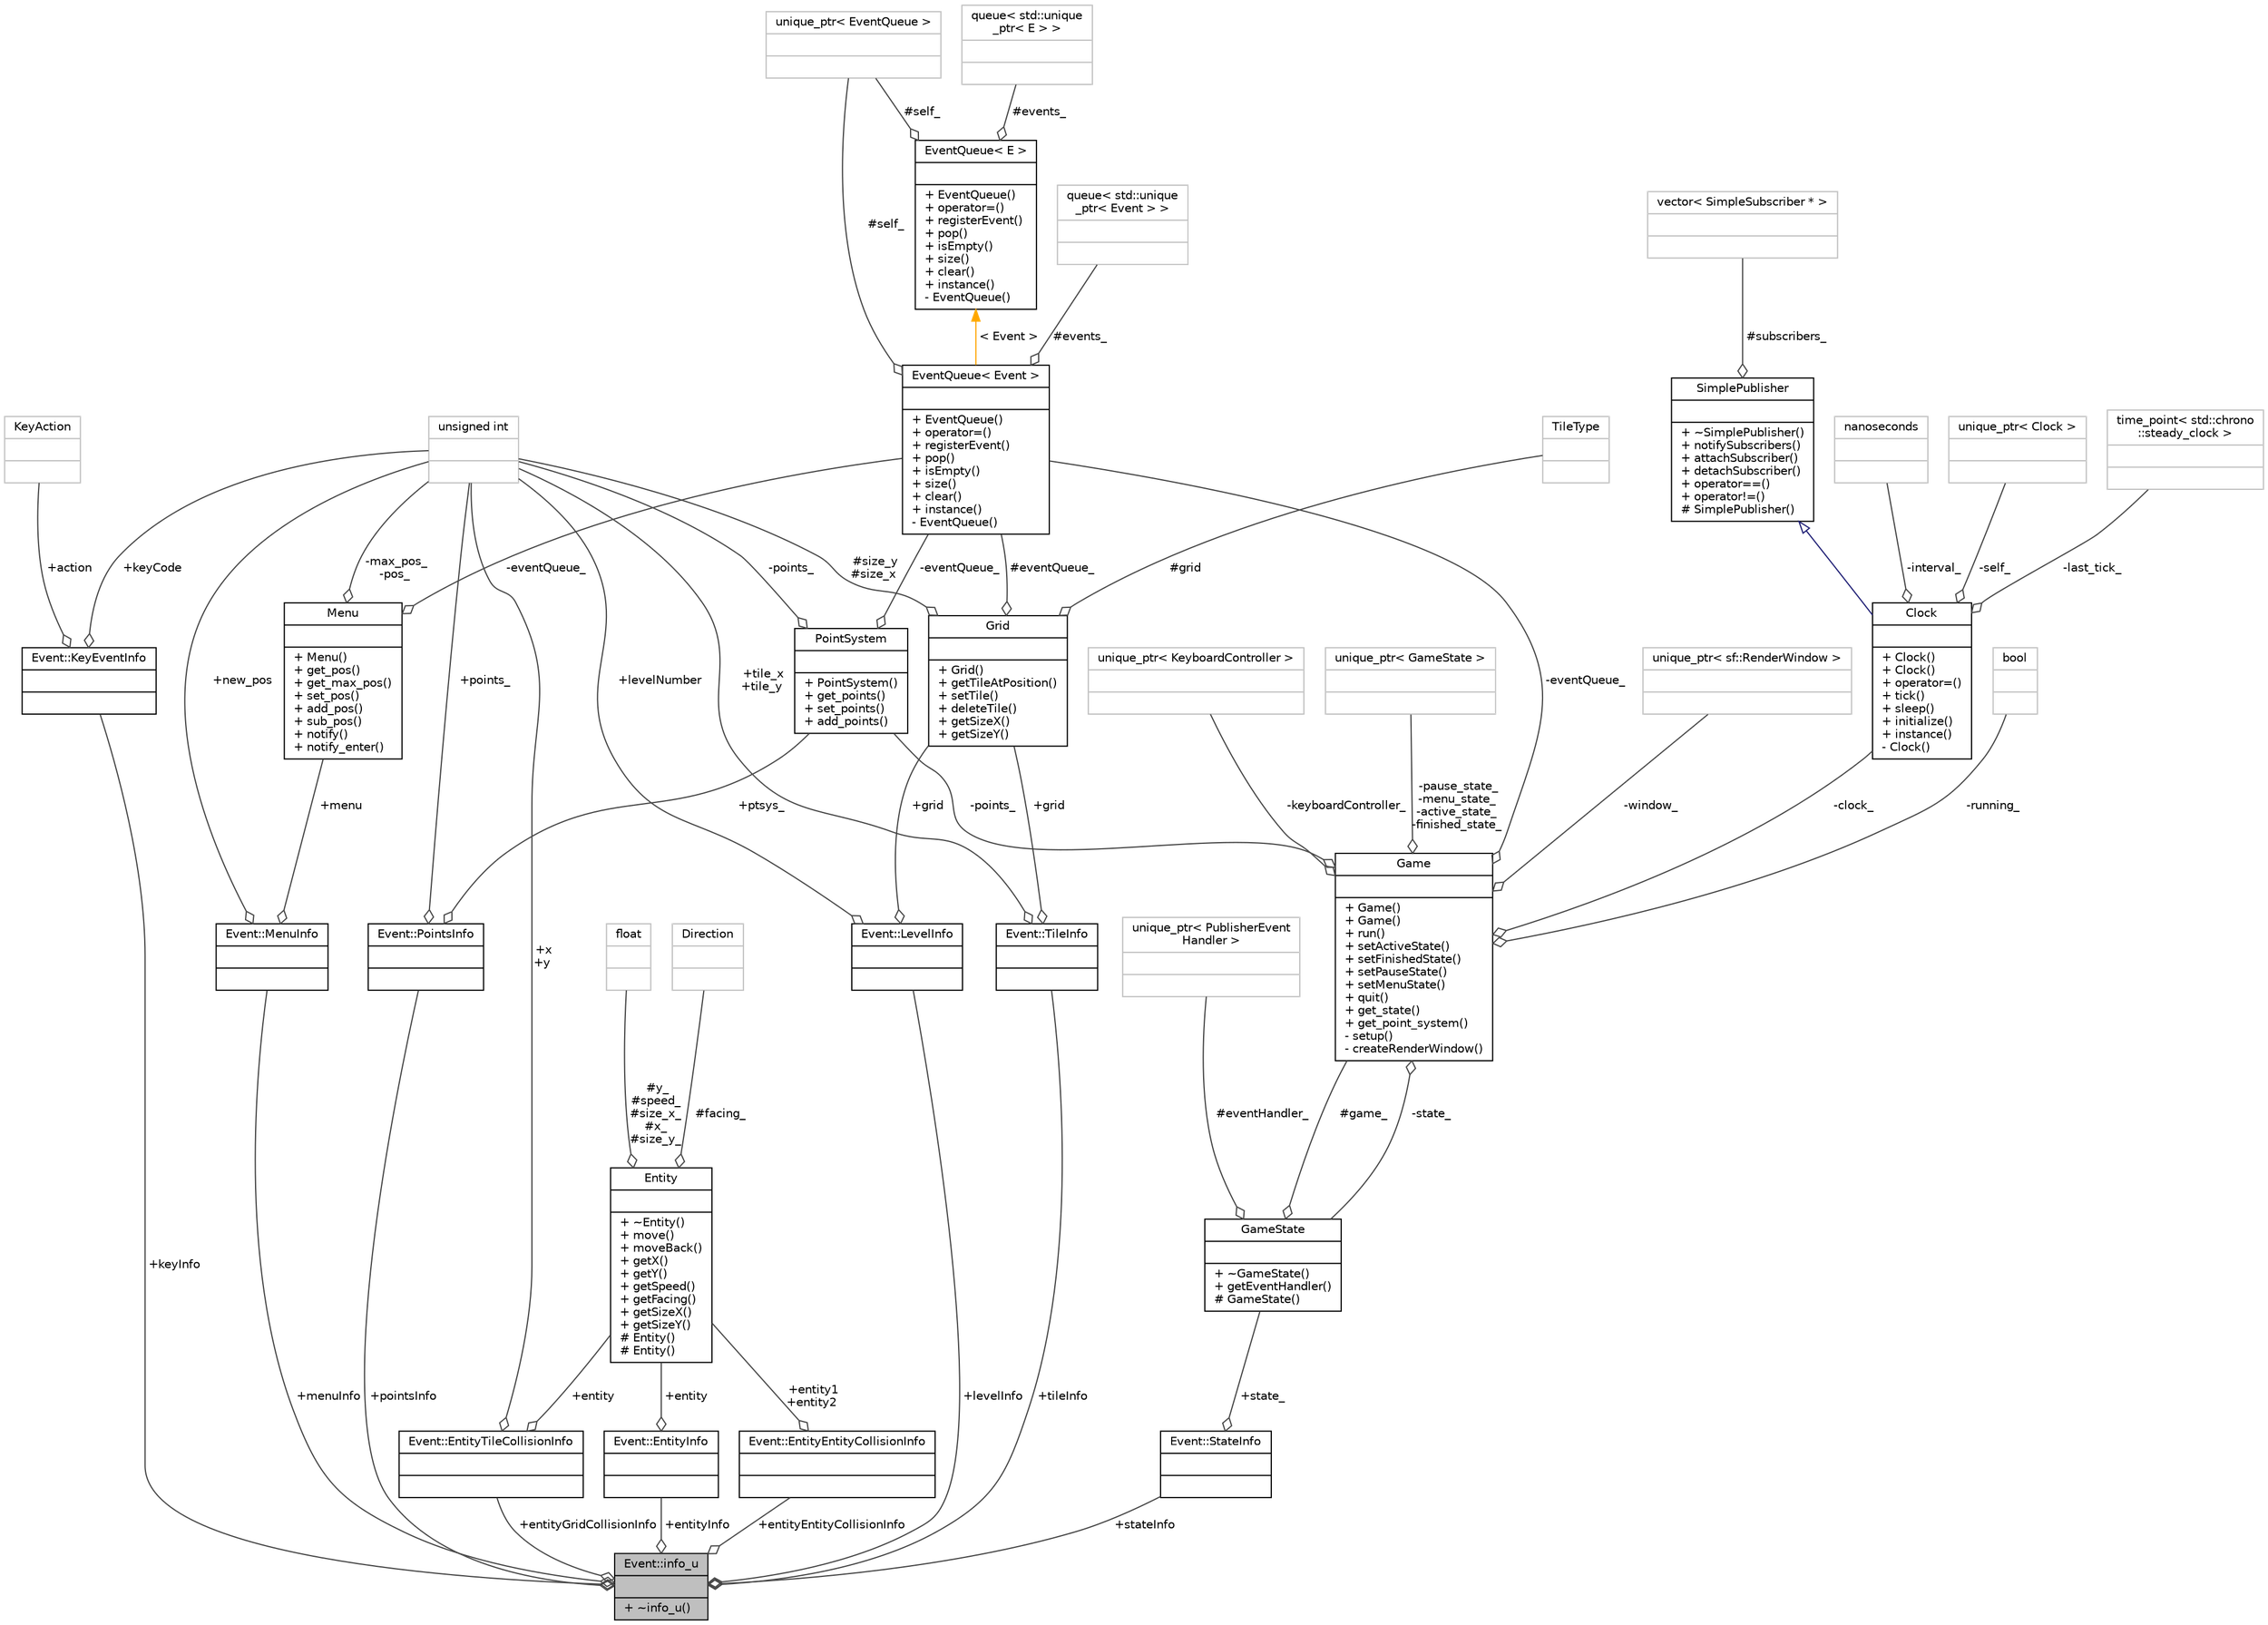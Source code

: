 digraph "Event::info_u"
{
 // INTERACTIVE_SVG=YES
 // LATEX_PDF_SIZE
  bgcolor="transparent";
  edge [fontname="Helvetica",fontsize="10",labelfontname="Helvetica",labelfontsize="10"];
  node [fontname="Helvetica",fontsize="10",shape=record];
  Node1 [label="{Event::info_u\n||+ ~info_u()\l}",height=0.2,width=0.4,color="black", fillcolor="grey75", style="filled", fontcolor="black",tooltip=" "];
  Node2 -> Node1 [color="grey25",fontsize="10",style="solid",label=" +menuInfo" ,arrowhead="odiamond",fontname="Helvetica"];
  Node2 [label="{Event::MenuInfo\n||}",height=0.2,width=0.4,color="black",URL="$struct_event_1_1_menu_info.html",tooltip=" "];
  Node3 -> Node2 [color="grey25",fontsize="10",style="solid",label=" +new_pos" ,arrowhead="odiamond",fontname="Helvetica"];
  Node3 [label="{unsigned int\n||}",height=0.2,width=0.4,color="grey75",tooltip=" "];
  Node4 -> Node2 [color="grey25",fontsize="10",style="solid",label=" +menu" ,arrowhead="odiamond",fontname="Helvetica"];
  Node4 [label="{Menu\n||+ Menu()\l+ get_pos()\l+ get_max_pos()\l+ set_pos()\l+ add_pos()\l+ sub_pos()\l+ notify()\l+ notify_enter()\l}",height=0.2,width=0.4,color="black",URL="$class_menu.html",tooltip=" "];
  Node5 -> Node4 [color="grey25",fontsize="10",style="solid",label=" -eventQueue_" ,arrowhead="odiamond",fontname="Helvetica"];
  Node5 [label="{EventQueue\< Event \>\n||+ EventQueue()\l+ operator=()\l+ registerEvent()\l+ pop()\l+ isEmpty()\l+ size()\l+ clear()\l+ instance()\l- EventQueue()\l}",height=0.2,width=0.4,color="black",URL="$class_event_queue.html",tooltip=" "];
  Node6 -> Node5 [color="grey25",fontsize="10",style="solid",label=" #events_" ,arrowhead="odiamond",fontname="Helvetica"];
  Node6 [label="{queue\< std::unique\l_ptr\< Event \> \>\n||}",height=0.2,width=0.4,color="grey75",tooltip=" "];
  Node7 -> Node5 [color="grey25",fontsize="10",style="solid",label=" #self_" ,arrowhead="odiamond",fontname="Helvetica"];
  Node7 [label="{unique_ptr\< EventQueue \>\n||}",height=0.2,width=0.4,color="grey75",tooltip=" "];
  Node8 -> Node5 [dir="back",color="orange",fontsize="10",style="solid",label=" \< Event \>" ,fontname="Helvetica"];
  Node8 [label="{EventQueue\< E \>\n||+ EventQueue()\l+ operator=()\l+ registerEvent()\l+ pop()\l+ isEmpty()\l+ size()\l+ clear()\l+ instance()\l- EventQueue()\l}",height=0.2,width=0.4,color="black",URL="$class_event_queue.html",tooltip="Singleton class wrapper for std::queue<E>."];
  Node9 -> Node8 [color="grey25",fontsize="10",style="solid",label=" #events_" ,arrowhead="odiamond",fontname="Helvetica"];
  Node9 [label="{queue\< std::unique\l_ptr\< E \> \>\n||}",height=0.2,width=0.4,color="grey75",tooltip=" "];
  Node7 -> Node8 [color="grey25",fontsize="10",style="solid",label=" #self_" ,arrowhead="odiamond",fontname="Helvetica"];
  Node3 -> Node4 [color="grey25",fontsize="10",style="solid",label=" -max_pos_\n-pos_" ,arrowhead="odiamond",fontname="Helvetica"];
  Node10 -> Node1 [color="grey25",fontsize="10",style="solid",label=" +pointsInfo" ,arrowhead="odiamond",fontname="Helvetica"];
  Node10 [label="{Event::PointsInfo\n||}",height=0.2,width=0.4,color="black",URL="$struct_event_1_1_points_info.html",tooltip=" "];
  Node3 -> Node10 [color="grey25",fontsize="10",style="solid",label=" +points_" ,arrowhead="odiamond",fontname="Helvetica"];
  Node11 -> Node10 [color="grey25",fontsize="10",style="solid",label=" +ptsys_" ,arrowhead="odiamond",fontname="Helvetica"];
  Node11 [label="{PointSystem\n||+ PointSystem()\l+ get_points()\l+ set_points()\l+ add_points()\l}",height=0.2,width=0.4,color="black",URL="$class_point_system.html",tooltip=" "];
  Node5 -> Node11 [color="grey25",fontsize="10",style="solid",label=" -eventQueue_" ,arrowhead="odiamond",fontname="Helvetica"];
  Node3 -> Node11 [color="grey25",fontsize="10",style="solid",label=" -points_" ,arrowhead="odiamond",fontname="Helvetica"];
  Node12 -> Node1 [color="grey25",fontsize="10",style="solid",label=" +levelInfo" ,arrowhead="odiamond",fontname="Helvetica"];
  Node12 [label="{Event::LevelInfo\n||}",height=0.2,width=0.4,color="black",URL="$struct_event_1_1_level_info.html",tooltip=" "];
  Node13 -> Node12 [color="grey25",fontsize="10",style="solid",label=" +grid" ,arrowhead="odiamond",fontname="Helvetica"];
  Node13 [label="{Grid\n||+ Grid()\l+ getTileAtPosition()\l+ setTile()\l+ deleteTile()\l+ getSizeX()\l+ getSizeY()\l}",height=0.2,width=0.4,color="black",URL="$class_grid.html",tooltip="Represents a grid of tiles."];
  Node5 -> Node13 [color="grey25",fontsize="10",style="solid",label=" #eventQueue_" ,arrowhead="odiamond",fontname="Helvetica"];
  Node14 -> Node13 [color="grey25",fontsize="10",style="solid",label=" #grid" ,arrowhead="odiamond",fontname="Helvetica"];
  Node14 [label="{TileType\n||}",height=0.2,width=0.4,color="grey75",tooltip=" "];
  Node3 -> Node13 [color="grey25",fontsize="10",style="solid",label=" #size_y\n#size_x" ,arrowhead="odiamond",fontname="Helvetica"];
  Node3 -> Node12 [color="grey25",fontsize="10",style="solid",label=" +levelNumber" ,arrowhead="odiamond",fontname="Helvetica"];
  Node15 -> Node1 [color="grey25",fontsize="10",style="solid",label=" +keyInfo" ,arrowhead="odiamond",fontname="Helvetica"];
  Node15 [label="{Event::KeyEventInfo\n||}",height=0.2,width=0.4,color="black",URL="$struct_event_1_1_key_event_info.html",tooltip=" "];
  Node16 -> Node15 [color="grey25",fontsize="10",style="solid",label=" +action" ,arrowhead="odiamond",fontname="Helvetica"];
  Node16 [label="{KeyAction\n||}",height=0.2,width=0.4,color="grey75",tooltip=" "];
  Node3 -> Node15 [color="grey25",fontsize="10",style="solid",label=" +keyCode" ,arrowhead="odiamond",fontname="Helvetica"];
  Node17 -> Node1 [color="grey25",fontsize="10",style="solid",label=" +entityEntityCollisionInfo" ,arrowhead="odiamond",fontname="Helvetica"];
  Node17 [label="{Event::EntityEntityCollisionInfo\n||}",height=0.2,width=0.4,color="black",URL="$struct_event_1_1_entity_entity_collision_info.html",tooltip=" "];
  Node18 -> Node17 [color="grey25",fontsize="10",style="solid",label=" +entity1\n+entity2" ,arrowhead="odiamond",fontname="Helvetica"];
  Node18 [label="{Entity\n||+ ~Entity()\l+ move()\l+ moveBack()\l+ getX()\l+ getY()\l+ getSpeed()\l+ getFacing()\l+ getSizeX()\l+ getSizeY()\l# Entity()\l# Entity()\l}",height=0.2,width=0.4,color="black",URL="$class_entity.html",tooltip=" "];
  Node19 -> Node18 [color="grey25",fontsize="10",style="solid",label=" #y_\n#speed_\n#size_x_\n#x_\n#size_y_" ,arrowhead="odiamond",fontname="Helvetica"];
  Node19 [label="{float\n||}",height=0.2,width=0.4,color="grey75",tooltip=" "];
  Node20 -> Node18 [color="grey25",fontsize="10",style="solid",label=" #facing_" ,arrowhead="odiamond",fontname="Helvetica"];
  Node20 [label="{Direction\n||}",height=0.2,width=0.4,color="grey75",tooltip=" "];
  Node21 -> Node1 [color="grey25",fontsize="10",style="solid",label=" +entityGridCollisionInfo" ,arrowhead="odiamond",fontname="Helvetica"];
  Node21 [label="{Event::EntityTileCollisionInfo\n||}",height=0.2,width=0.4,color="black",URL="$struct_event_1_1_entity_tile_collision_info.html",tooltip=" "];
  Node18 -> Node21 [color="grey25",fontsize="10",style="solid",label=" +entity" ,arrowhead="odiamond",fontname="Helvetica"];
  Node3 -> Node21 [color="grey25",fontsize="10",style="solid",label=" +x\n+y" ,arrowhead="odiamond",fontname="Helvetica"];
  Node22 -> Node1 [color="grey25",fontsize="10",style="solid",label=" +stateInfo" ,arrowhead="odiamond",fontname="Helvetica"];
  Node22 [label="{Event::StateInfo\n||}",height=0.2,width=0.4,color="black",URL="$struct_event_1_1_state_info.html",tooltip=" "];
  Node23 -> Node22 [color="grey25",fontsize="10",style="solid",label=" +state_" ,arrowhead="odiamond",fontname="Helvetica"];
  Node23 [label="{GameState\n||+ ~GameState()\l+ getEventHandler()\l# GameState()\l}",height=0.2,width=0.4,color="black",URL="$class_game_state.html",tooltip=" "];
  Node24 -> Node23 [color="grey25",fontsize="10",style="solid",label=" #game_" ,arrowhead="odiamond",fontname="Helvetica"];
  Node24 [label="{Game\n||+ Game()\l+ Game()\l+ run()\l+ setActiveState()\l+ setFinishedState()\l+ setPauseState()\l+ setMenuState()\l+ quit()\l+ get_state()\l+ get_point_system()\l- setup()\l- createRenderWindow()\l}",height=0.2,width=0.4,color="black",URL="$class_game.html",tooltip=" "];
  Node25 -> Node24 [color="grey25",fontsize="10",style="solid",label=" -keyboardController_" ,arrowhead="odiamond",fontname="Helvetica"];
  Node25 [label="{unique_ptr\< KeyboardController \>\n||}",height=0.2,width=0.4,color="grey75",tooltip=" "];
  Node26 -> Node24 [color="grey25",fontsize="10",style="solid",label=" -pause_state_\n-menu_state_\n-active_state_\n-finished_state_" ,arrowhead="odiamond",fontname="Helvetica"];
  Node26 [label="{unique_ptr\< GameState \>\n||}",height=0.2,width=0.4,color="grey75",tooltip=" "];
  Node27 -> Node24 [color="grey25",fontsize="10",style="solid",label=" -window_" ,arrowhead="odiamond",fontname="Helvetica"];
  Node27 [label="{unique_ptr\< sf::RenderWindow \>\n||}",height=0.2,width=0.4,color="grey75",tooltip=" "];
  Node5 -> Node24 [color="grey25",fontsize="10",style="solid",label=" -eventQueue_" ,arrowhead="odiamond",fontname="Helvetica"];
  Node28 -> Node24 [color="grey25",fontsize="10",style="solid",label=" -clock_" ,arrowhead="odiamond",fontname="Helvetica"];
  Node28 [label="{Clock\n||+ Clock()\l+ Clock()\l+ operator=()\l+ tick()\l+ sleep()\l+ initialize()\l+ instance()\l- Clock()\l}",height=0.2,width=0.4,color="black",URL="$class_clock.html",tooltip="Represents an externally controlled clock running at a given frequency."];
  Node29 -> Node28 [dir="back",color="midnightblue",fontsize="10",style="solid",arrowtail="onormal",fontname="Helvetica"];
  Node29 [label="{SimplePublisher\n||+ ~SimplePublisher()\l+ notifySubscribers()\l+ attachSubscriber()\l+ detachSubscriber()\l+ operator==()\l+ operator!=()\l# SimplePublisher()\l}",height=0.2,width=0.4,color="black",URL="$class_simple_publisher.html",tooltip=" "];
  Node30 -> Node29 [color="grey25",fontsize="10",style="solid",label=" #subscribers_" ,arrowhead="odiamond",fontname="Helvetica"];
  Node30 [label="{vector\< SimpleSubscriber * \>\n||}",height=0.2,width=0.4,color="grey75",tooltip=" "];
  Node31 -> Node28 [color="grey25",fontsize="10",style="solid",label=" -interval_" ,arrowhead="odiamond",fontname="Helvetica"];
  Node31 [label="{nanoseconds\n||}",height=0.2,width=0.4,color="grey75",tooltip=" "];
  Node32 -> Node28 [color="grey25",fontsize="10",style="solid",label=" -self_" ,arrowhead="odiamond",fontname="Helvetica"];
  Node32 [label="{unique_ptr\< Clock \>\n||}",height=0.2,width=0.4,color="grey75",tooltip=" "];
  Node33 -> Node28 [color="grey25",fontsize="10",style="solid",label=" -last_tick_" ,arrowhead="odiamond",fontname="Helvetica"];
  Node33 [label="{time_point\< std::chrono\l::steady_clock \>\n||}",height=0.2,width=0.4,color="grey75",tooltip=" "];
  Node34 -> Node24 [color="grey25",fontsize="10",style="solid",label=" -running_" ,arrowhead="odiamond",fontname="Helvetica"];
  Node34 [label="{bool\n||}",height=0.2,width=0.4,color="grey75",tooltip=" "];
  Node11 -> Node24 [color="grey25",fontsize="10",style="solid",label=" -points_" ,arrowhead="odiamond",fontname="Helvetica"];
  Node23 -> Node24 [color="grey25",fontsize="10",style="solid",label=" -state_" ,arrowhead="odiamond",fontname="Helvetica"];
  Node35 -> Node23 [color="grey25",fontsize="10",style="solid",label=" #eventHandler_" ,arrowhead="odiamond",fontname="Helvetica"];
  Node35 [label="{unique_ptr\< PublisherEvent\lHandler \>\n||}",height=0.2,width=0.4,color="grey75",tooltip=" "];
  Node36 -> Node1 [color="grey25",fontsize="10",style="solid",label=" +entityInfo" ,arrowhead="odiamond",fontname="Helvetica"];
  Node36 [label="{Event::EntityInfo\n||}",height=0.2,width=0.4,color="black",URL="$struct_event_1_1_entity_info.html",tooltip=" "];
  Node18 -> Node36 [color="grey25",fontsize="10",style="solid",label=" +entity" ,arrowhead="odiamond",fontname="Helvetica"];
  Node37 -> Node1 [color="grey25",fontsize="10",style="solid",label=" +tileInfo" ,arrowhead="odiamond",fontname="Helvetica"];
  Node37 [label="{Event::TileInfo\n||}",height=0.2,width=0.4,color="black",URL="$struct_event_1_1_tile_info.html",tooltip=" "];
  Node13 -> Node37 [color="grey25",fontsize="10",style="solid",label=" +grid" ,arrowhead="odiamond",fontname="Helvetica"];
  Node3 -> Node37 [color="grey25",fontsize="10",style="solid",label=" +tile_x\n+tile_y" ,arrowhead="odiamond",fontname="Helvetica"];
}
